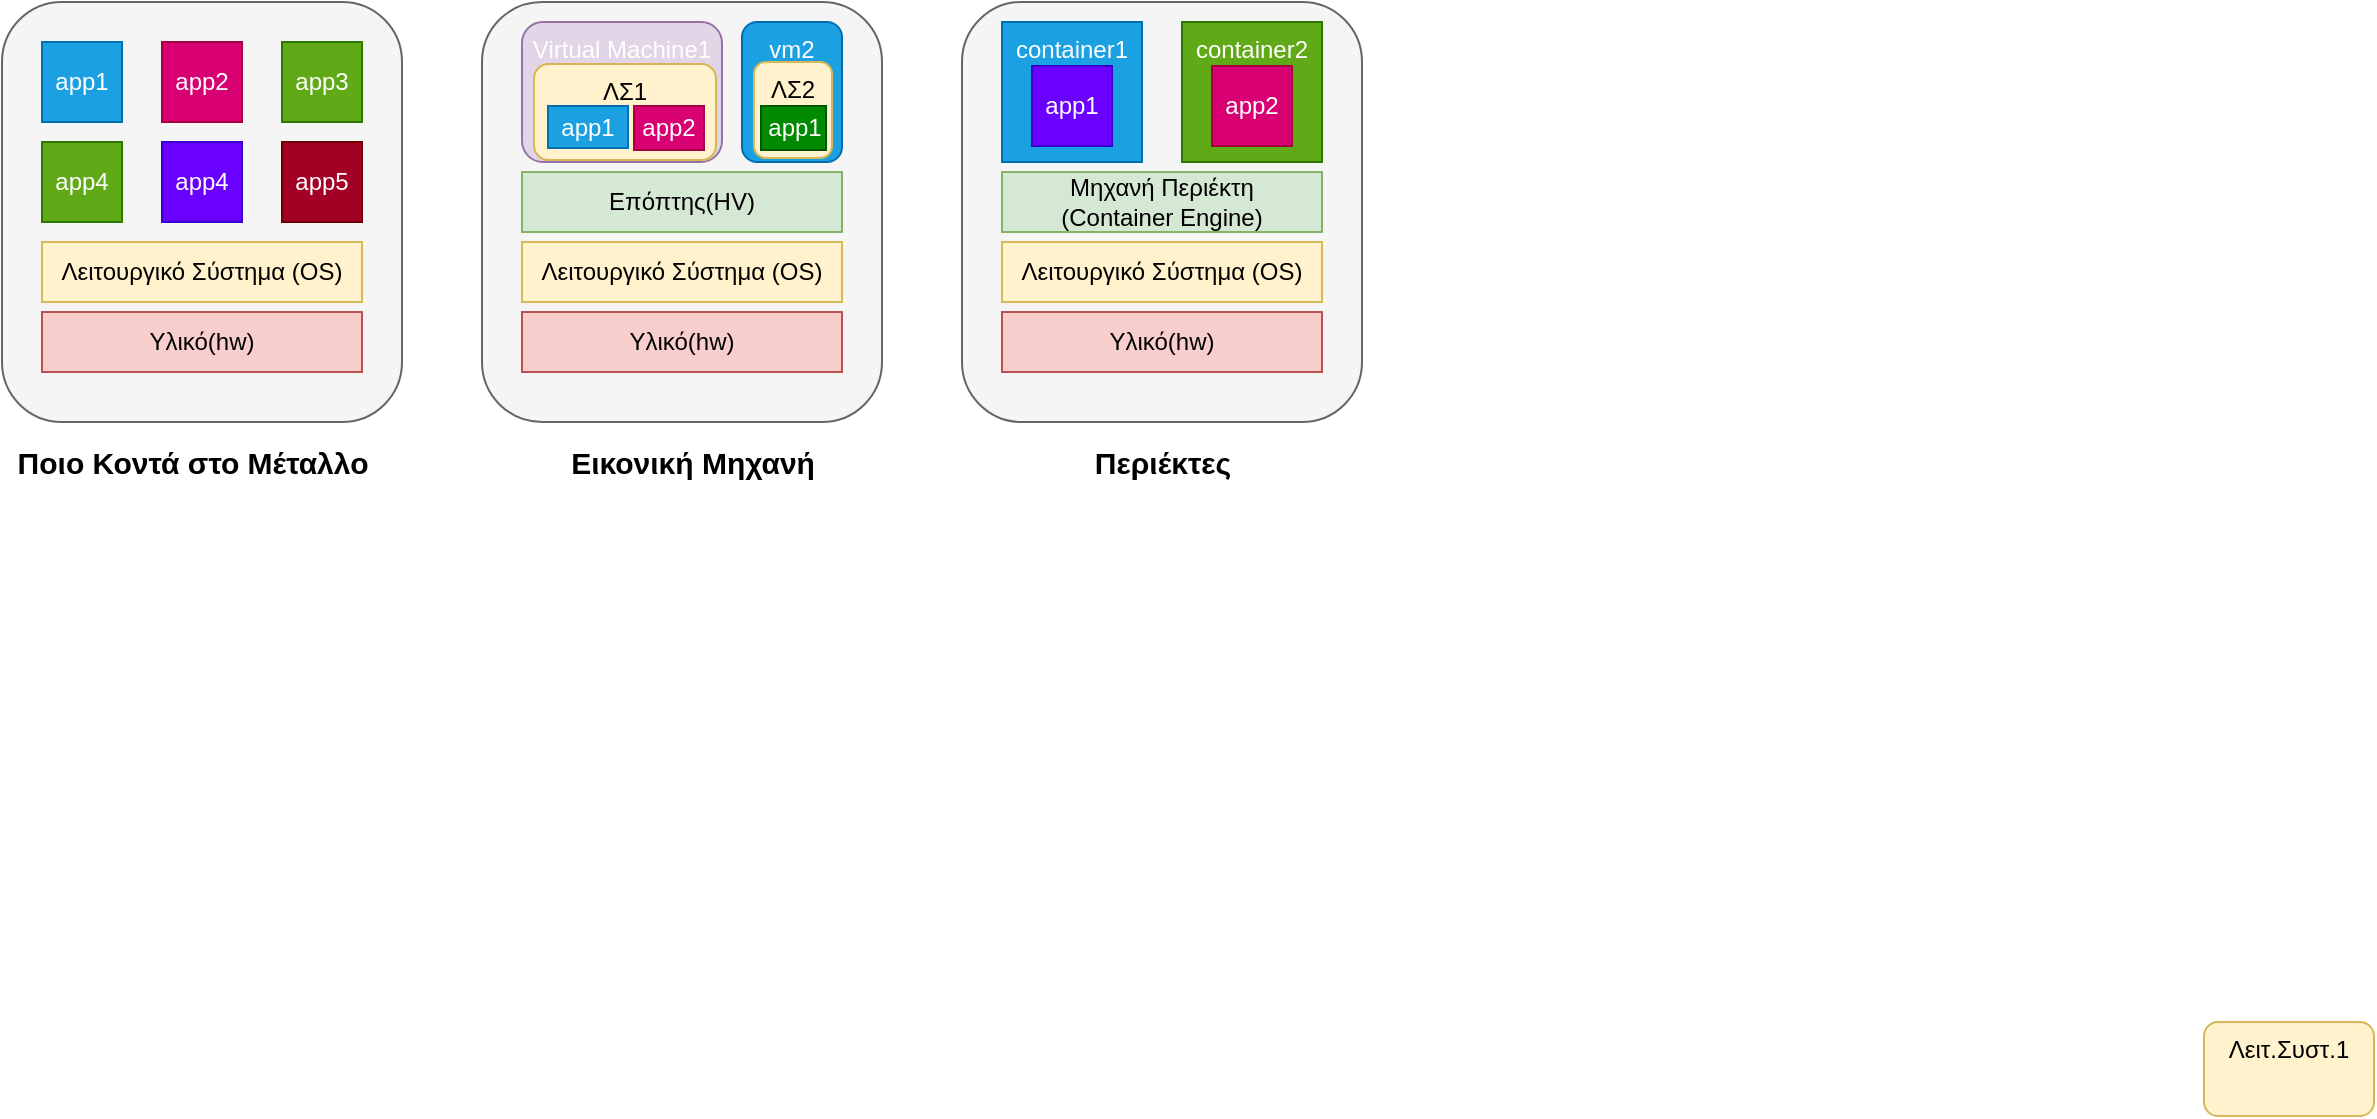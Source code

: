 <mxfile version="17.2.1" type="device"><diagram id="_tANQPPScGuBkv_wtc06" name="Page-1"><mxGraphModel dx="1038" dy="641" grid="1" gridSize="10" guides="1" tooltips="1" connect="1" arrows="1" fold="1" page="1" pageScale="1" pageWidth="850" pageHeight="1100" math="0" shadow="0"><root><mxCell id="0"/><mxCell id="1" parent="0"/><mxCell id="uW8WIkvc0L2Zyc81SDz3-2" value="" style="rounded=0;whiteSpace=wrap;html=1;fillColor=#fff2cc;strokeColor=#d6b656;" vertex="1" parent="1"><mxGeometry x="400" y="337" width="80" height="50" as="geometry"/></mxCell><mxCell id="83KAXQrigd6PDezlBBfG-2" value="" style="rounded=1;whiteSpace=wrap;html=1;fillColor=#f5f5f5;fontColor=#333333;strokeColor=#666666;" parent="1" vertex="1"><mxGeometry x="130" y="310" width="200" height="210" as="geometry"/></mxCell><mxCell id="83KAXQrigd6PDezlBBfG-5" value="Υλικό(hw)" style="rounded=0;whiteSpace=wrap;html=1;fillColor=#f8cecc;strokeColor=#b85450;" parent="1" vertex="1"><mxGeometry x="150" y="465" width="160" height="30" as="geometry"/></mxCell><mxCell id="83KAXQrigd6PDezlBBfG-6" value="Λειτουργικό Σύστημα (OS)" style="rounded=0;whiteSpace=wrap;html=1;fillColor=#fff2cc;strokeColor=#d6b656;" parent="1" vertex="1"><mxGeometry x="150" y="430" width="160" height="30" as="geometry"/></mxCell><mxCell id="83KAXQrigd6PDezlBBfG-7" value="app4" style="rounded=0;whiteSpace=wrap;html=1;fillColor=#60a917;fontColor=#ffffff;strokeColor=#2D7600;" parent="1" vertex="1"><mxGeometry x="150" y="380" width="40" height="40" as="geometry"/></mxCell><mxCell id="83KAXQrigd6PDezlBBfG-9" value="app5" style="rounded=0;whiteSpace=wrap;html=1;fillColor=#a20025;fontColor=#ffffff;strokeColor=#6F0000;" parent="1" vertex="1"><mxGeometry x="270" y="380" width="40" height="40" as="geometry"/></mxCell><mxCell id="83KAXQrigd6PDezlBBfG-10" value="app4" style="rounded=0;whiteSpace=wrap;html=1;fillColor=#6a00ff;fontColor=#ffffff;strokeColor=#3700CC;" parent="1" vertex="1"><mxGeometry x="210" y="380" width="40" height="40" as="geometry"/></mxCell><mxCell id="83KAXQrigd6PDezlBBfG-11" value="app1" style="rounded=0;whiteSpace=wrap;html=1;fillColor=#1ba1e2;fontColor=#ffffff;strokeColor=#006EAF;" parent="1" vertex="1"><mxGeometry x="150" y="330" width="40" height="40" as="geometry"/></mxCell><mxCell id="83KAXQrigd6PDezlBBfG-12" value="app2" style="rounded=0;whiteSpace=wrap;html=1;fillColor=#d80073;fontColor=#ffffff;strokeColor=#A50040;" parent="1" vertex="1"><mxGeometry x="210" y="330" width="40" height="40" as="geometry"/></mxCell><mxCell id="83KAXQrigd6PDezlBBfG-13" value="app3" style="rounded=0;whiteSpace=wrap;html=1;fillColor=#60a917;fontColor=#ffffff;strokeColor=#2D7600;" parent="1" vertex="1"><mxGeometry x="270" y="330" width="40" height="40" as="geometry"/></mxCell><mxCell id="83KAXQrigd6PDezlBBfG-23" value="" style="rounded=1;whiteSpace=wrap;html=1;fillColor=#f5f5f5;fontColor=#333333;strokeColor=#666666;" parent="1" vertex="1"><mxGeometry x="610" y="310" width="200" height="210" as="geometry"/></mxCell><mxCell id="83KAXQrigd6PDezlBBfG-32" value="" style="rounded=1;whiteSpace=wrap;html=1;fillColor=#f5f5f5;fontColor=#333333;strokeColor=#666666;" parent="1" vertex="1"><mxGeometry x="370" y="310" width="200" height="210" as="geometry"/></mxCell><mxCell id="83KAXQrigd6PDezlBBfG-41" value="Επόπτης(HV)" style="rounded=0;whiteSpace=wrap;html=1;fillColor=#d5e8d4;strokeColor=#82b366;" parent="1" vertex="1"><mxGeometry x="390" y="395" width="160" height="30" as="geometry"/></mxCell><mxCell id="83KAXQrigd6PDezlBBfG-42" value="Λειτουργικό Σύστημα (OS)" style="rounded=0;whiteSpace=wrap;html=1;fillColor=#fff2cc;strokeColor=#d6b656;" parent="1" vertex="1"><mxGeometry x="390" y="430" width="160" height="30" as="geometry"/></mxCell><mxCell id="83KAXQrigd6PDezlBBfG-43" value="Υλικό(hw)" style="rounded=0;whiteSpace=wrap;html=1;fillColor=#f8cecc;strokeColor=#b85450;" parent="1" vertex="1"><mxGeometry x="390" y="465" width="160" height="30" as="geometry"/></mxCell><mxCell id="83KAXQrigd6PDezlBBfG-44" value="Υλικό(hw)" style="rounded=0;whiteSpace=wrap;html=1;fillColor=#f8cecc;strokeColor=#b85450;" parent="1" vertex="1"><mxGeometry x="630" y="465" width="160" height="30" as="geometry"/></mxCell><mxCell id="83KAXQrigd6PDezlBBfG-45" value="Λειτουργικό Σύστημα (OS)" style="rounded=0;whiteSpace=wrap;html=1;fillColor=#fff2cc;strokeColor=#d6b656;" parent="1" vertex="1"><mxGeometry x="630" y="430" width="160" height="30" as="geometry"/></mxCell><mxCell id="83KAXQrigd6PDezlBBfG-46" value="&lt;span style=&quot;color: rgb(255 , 255 , 255)&quot;&gt;Virtual Machine1&lt;/span&gt;" style="rounded=1;whiteSpace=wrap;html=1;verticalAlign=top;fillColor=#e1d5e7;strokeColor=#9673a6;" parent="1" vertex="1"><mxGeometry x="390" y="320" width="100" height="70" as="geometry"/></mxCell><mxCell id="83KAXQrigd6PDezlBBfG-47" value="&lt;span style=&quot;color: rgb(255 , 255 , 255)&quot;&gt;vm2&lt;/span&gt;" style="rounded=1;whiteSpace=wrap;html=1;verticalAlign=top;fillColor=#1ba1e2;strokeColor=#006EAF;fontColor=#ffffff;" parent="1" vertex="1"><mxGeometry x="500" y="320" width="50" height="70" as="geometry"/></mxCell><mxCell id="83KAXQrigd6PDezlBBfG-53" value="Μηχανή Περιέκτη&lt;br&gt;(Container Engine)" style="rounded=0;whiteSpace=wrap;html=1;fillColor=#d5e8d4;strokeColor=#82b366;" parent="1" vertex="1"><mxGeometry x="630" y="395" width="160" height="30" as="geometry"/></mxCell><mxCell id="83KAXQrigd6PDezlBBfG-54" value="container1" style="rounded=0;whiteSpace=wrap;html=1;fillColor=#1ba1e2;fontColor=#ffffff;strokeColor=#006EAF;verticalAlign=top;" parent="1" vertex="1"><mxGeometry x="630" y="320" width="70" height="70" as="geometry"/></mxCell><mxCell id="83KAXQrigd6PDezlBBfG-55" value="container2" style="rounded=0;whiteSpace=wrap;html=1;fillColor=#60a917;fontColor=#ffffff;strokeColor=#2D7600;verticalAlign=top;" parent="1" vertex="1"><mxGeometry x="720" y="320" width="70" height="70" as="geometry"/></mxCell><mxCell id="83KAXQrigd6PDezlBBfG-56" value="app1" style="rounded=0;whiteSpace=wrap;html=1;fillColor=#6a00ff;fontColor=#ffffff;strokeColor=#3700CC;" parent="1" vertex="1"><mxGeometry x="645" y="342" width="40" height="40" as="geometry"/></mxCell><mxCell id="83KAXQrigd6PDezlBBfG-57" value="app2" style="rounded=0;whiteSpace=wrap;html=1;fillColor=#d80073;fontColor=#ffffff;strokeColor=#A50040;" parent="1" vertex="1"><mxGeometry x="735" y="342" width="40" height="40" as="geometry"/></mxCell><mxCell id="83KAXQrigd6PDezlBBfG-58" value="Ποιο Κοντά στο Μέταλλο" style="text;html=1;align=center;verticalAlign=middle;resizable=0;points=[];autosize=1;strokeColor=none;fillColor=none;fontStyle=1;fontSize=15;" parent="1" vertex="1"><mxGeometry x="130" y="530" width="190" height="20" as="geometry"/></mxCell><mxCell id="83KAXQrigd6PDezlBBfG-59" value="Εικονική Μηχανή" style="text;html=1;align=center;verticalAlign=middle;resizable=0;points=[];autosize=1;strokeColor=none;fillColor=none;fontStyle=1;fontSize=15;" parent="1" vertex="1"><mxGeometry x="405" y="530" width="140" height="20" as="geometry"/></mxCell><mxCell id="83KAXQrigd6PDezlBBfG-60" value="Περιέκτες" style="text;html=1;align=center;verticalAlign=middle;resizable=0;points=[];autosize=1;strokeColor=none;fillColor=none;fontStyle=1;fontSize=15;" parent="1" vertex="1"><mxGeometry x="670" y="530" width="80" height="20" as="geometry"/></mxCell><mxCell id="uW8WIkvc0L2Zyc81SDz3-3" value="Λειτ.Συστ.1" style="rounded=1;whiteSpace=wrap;html=1;fillColor=#fff2cc;strokeColor=#d6b656;verticalAlign=top;" vertex="1" parent="1"><mxGeometry x="1231" y="820" width="85" height="47" as="geometry"/></mxCell><mxCell id="uW8WIkvc0L2Zyc81SDz3-4" value="ΛΣ2" style="rounded=1;whiteSpace=wrap;html=1;fillColor=#fff2cc;strokeColor=#d6b656;verticalAlign=top;" vertex="1" parent="1"><mxGeometry x="506" y="340" width="39" height="48" as="geometry"/></mxCell><mxCell id="uW8WIkvc0L2Zyc81SDz3-10" value="ΛΣ1" style="rounded=1;whiteSpace=wrap;html=1;fillColor=#fff2cc;strokeColor=#d6b656;verticalAlign=top;" vertex="1" parent="1"><mxGeometry x="396" y="341" width="91" height="48" as="geometry"/></mxCell><mxCell id="uW8WIkvc0L2Zyc81SDz3-6" value="app1" style="rounded=0;whiteSpace=wrap;html=1;fillColor=#1ba1e2;fontColor=#ffffff;strokeColor=#006EAF;" vertex="1" parent="1"><mxGeometry x="403" y="362" width="40" height="21" as="geometry"/></mxCell><mxCell id="uW8WIkvc0L2Zyc81SDz3-7" value="app2" style="rounded=0;whiteSpace=wrap;html=1;fillColor=#d80073;fontColor=#ffffff;strokeColor=#A50040;" vertex="1" parent="1"><mxGeometry x="446" y="362" width="35" height="22" as="geometry"/></mxCell><mxCell id="uW8WIkvc0L2Zyc81SDz3-9" value="app1" style="rounded=0;whiteSpace=wrap;html=1;fillColor=#008a00;fontColor=#ffffff;strokeColor=#005700;" vertex="1" parent="1"><mxGeometry x="509.5" y="362" width="32.5" height="22" as="geometry"/></mxCell></root></mxGraphModel></diagram></mxfile>